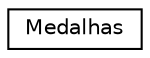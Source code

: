 digraph "Graphical Class Hierarchy"
{
 // LATEX_PDF_SIZE
  edge [fontname="Helvetica",fontsize="10",labelfontname="Helvetica",labelfontsize="10"];
  node [fontname="Helvetica",fontsize="10",shape=record];
  rankdir="LR";
  Node0 [label="Medalhas",height=0.2,width=0.4,color="black", fillcolor="white", style="filled",URL="$class_medalhas.html",tooltip=" "];
}
